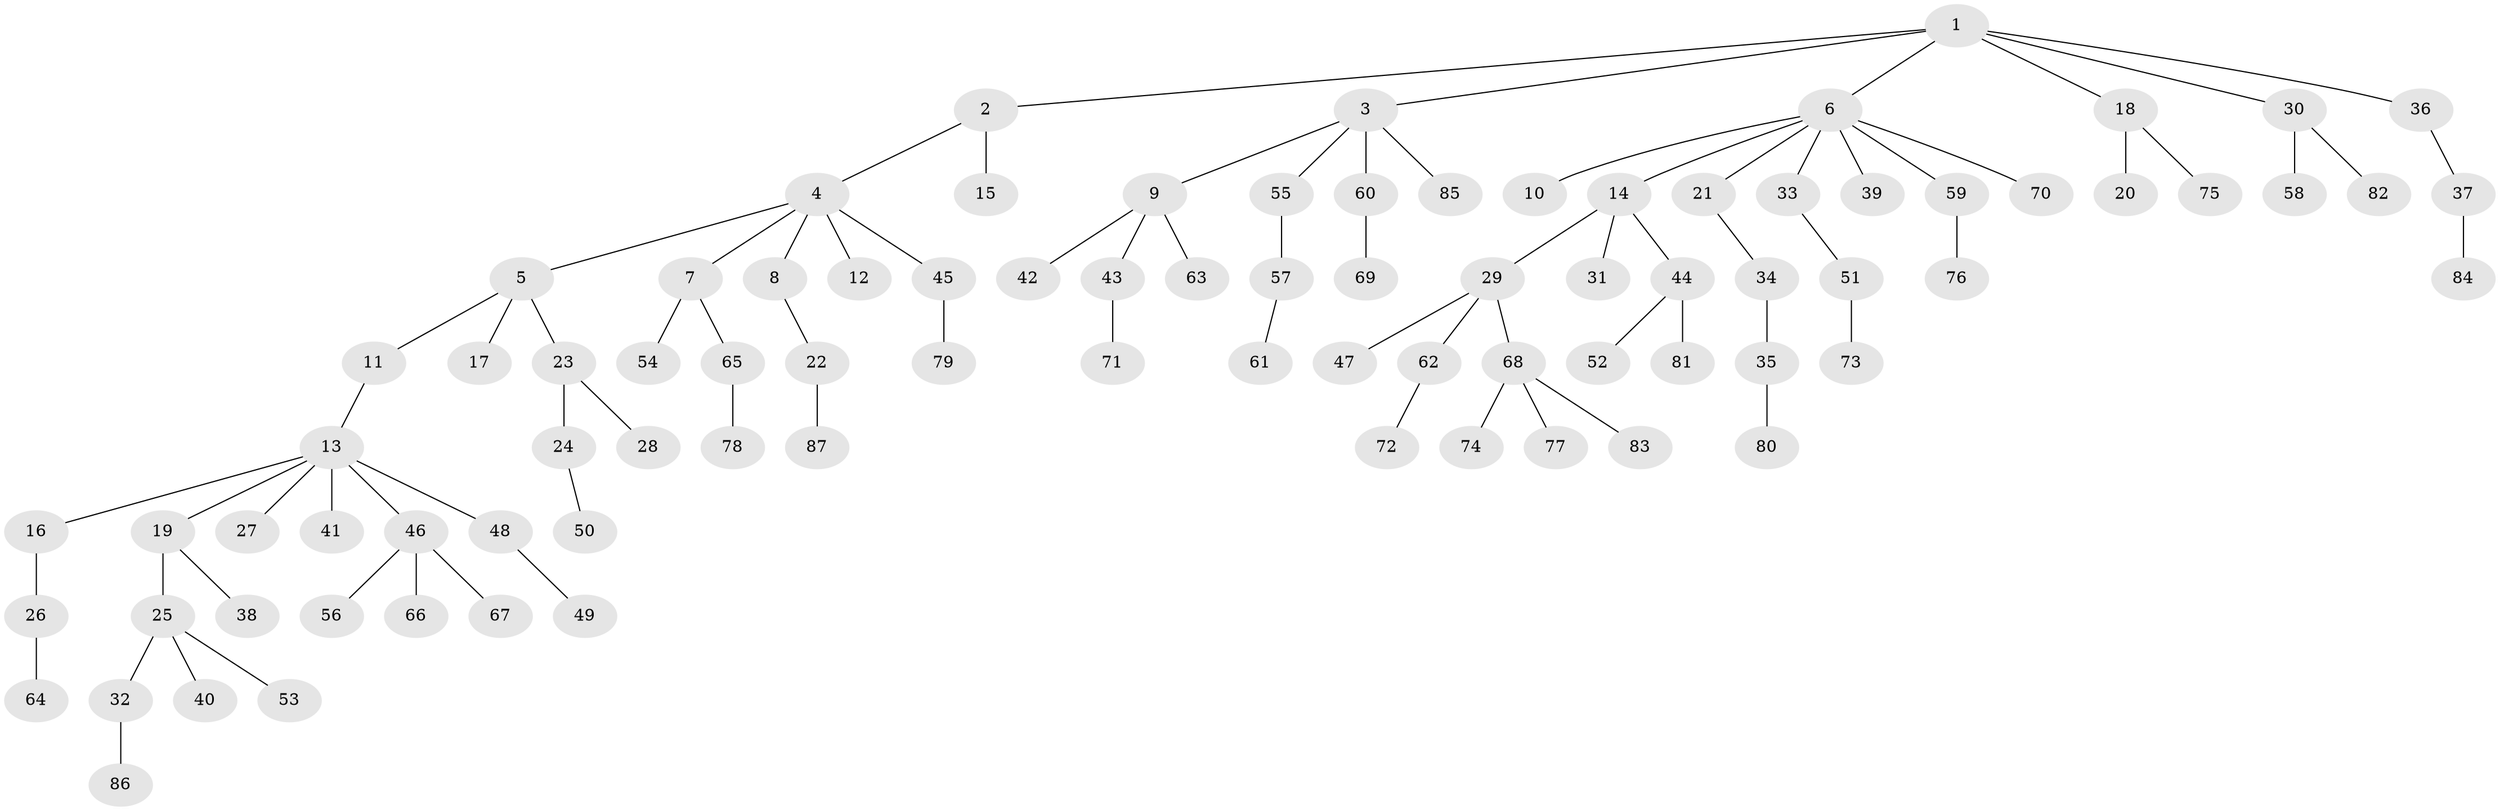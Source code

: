 // Generated by graph-tools (version 1.1) at 2025/26/03/09/25 03:26:33]
// undirected, 87 vertices, 86 edges
graph export_dot {
graph [start="1"]
  node [color=gray90,style=filled];
  1;
  2;
  3;
  4;
  5;
  6;
  7;
  8;
  9;
  10;
  11;
  12;
  13;
  14;
  15;
  16;
  17;
  18;
  19;
  20;
  21;
  22;
  23;
  24;
  25;
  26;
  27;
  28;
  29;
  30;
  31;
  32;
  33;
  34;
  35;
  36;
  37;
  38;
  39;
  40;
  41;
  42;
  43;
  44;
  45;
  46;
  47;
  48;
  49;
  50;
  51;
  52;
  53;
  54;
  55;
  56;
  57;
  58;
  59;
  60;
  61;
  62;
  63;
  64;
  65;
  66;
  67;
  68;
  69;
  70;
  71;
  72;
  73;
  74;
  75;
  76;
  77;
  78;
  79;
  80;
  81;
  82;
  83;
  84;
  85;
  86;
  87;
  1 -- 2;
  1 -- 3;
  1 -- 6;
  1 -- 18;
  1 -- 30;
  1 -- 36;
  2 -- 4;
  2 -- 15;
  3 -- 9;
  3 -- 55;
  3 -- 60;
  3 -- 85;
  4 -- 5;
  4 -- 7;
  4 -- 8;
  4 -- 12;
  4 -- 45;
  5 -- 11;
  5 -- 17;
  5 -- 23;
  6 -- 10;
  6 -- 14;
  6 -- 21;
  6 -- 33;
  6 -- 39;
  6 -- 59;
  6 -- 70;
  7 -- 54;
  7 -- 65;
  8 -- 22;
  9 -- 42;
  9 -- 43;
  9 -- 63;
  11 -- 13;
  13 -- 16;
  13 -- 19;
  13 -- 27;
  13 -- 41;
  13 -- 46;
  13 -- 48;
  14 -- 29;
  14 -- 31;
  14 -- 44;
  16 -- 26;
  18 -- 20;
  18 -- 75;
  19 -- 25;
  19 -- 38;
  21 -- 34;
  22 -- 87;
  23 -- 24;
  23 -- 28;
  24 -- 50;
  25 -- 32;
  25 -- 40;
  25 -- 53;
  26 -- 64;
  29 -- 47;
  29 -- 62;
  29 -- 68;
  30 -- 58;
  30 -- 82;
  32 -- 86;
  33 -- 51;
  34 -- 35;
  35 -- 80;
  36 -- 37;
  37 -- 84;
  43 -- 71;
  44 -- 52;
  44 -- 81;
  45 -- 79;
  46 -- 56;
  46 -- 66;
  46 -- 67;
  48 -- 49;
  51 -- 73;
  55 -- 57;
  57 -- 61;
  59 -- 76;
  60 -- 69;
  62 -- 72;
  65 -- 78;
  68 -- 74;
  68 -- 77;
  68 -- 83;
}
